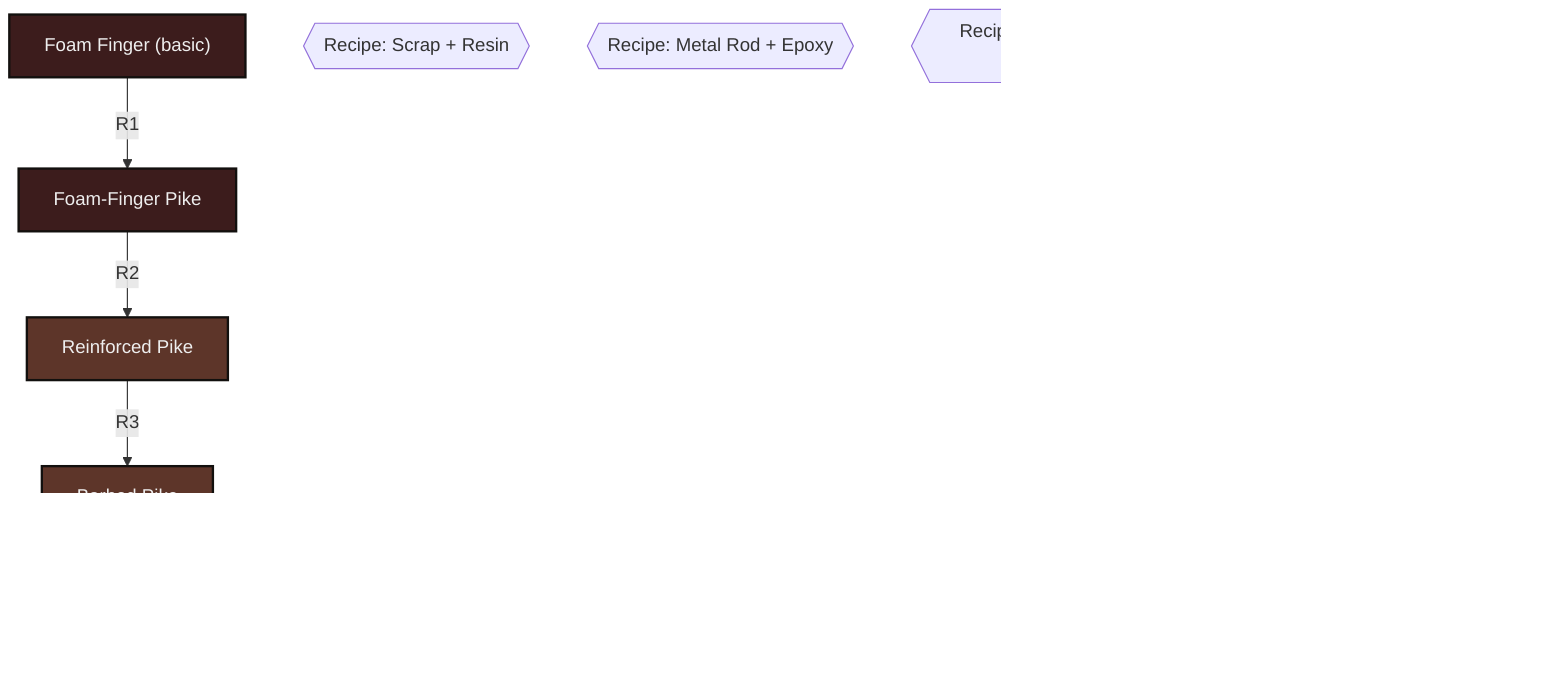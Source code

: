 flowchart TD
  %% Foam-Finger Pike deterministic crafting
  classDef base fill:#3c1c1c,stroke:#12100e,color:#eee,stroke-width:2px;
  classDef mid fill:#5d3529,stroke:#12100e,color:#eee,stroke-width:2px;
  classDef rare fill:#754c3f,stroke:#12100e,color:#eee,stroke-width:2px;

  W0["Foam Finger (basic)"]:::base
  W1["Foam-Finger Pike"]:::base
  W2["Reinforced Pike"]:::mid
  W3["Barbed Pike"]:::mid
  W4["Champion's Index"]:::rare

  R1{{"Recipe: Scrap + Resin"}}
  R2{{"Recipe: Metal Rod + Epoxy"}}
  R3{{"Recipe: Barbs + Blood Resin"}}
  R4{{"Recipe: Championship Gem Shard + Trophy"}}

  W0 -->|R1| W1 -->|R2| W2 -->|R3| W3 -->|R4| W4
